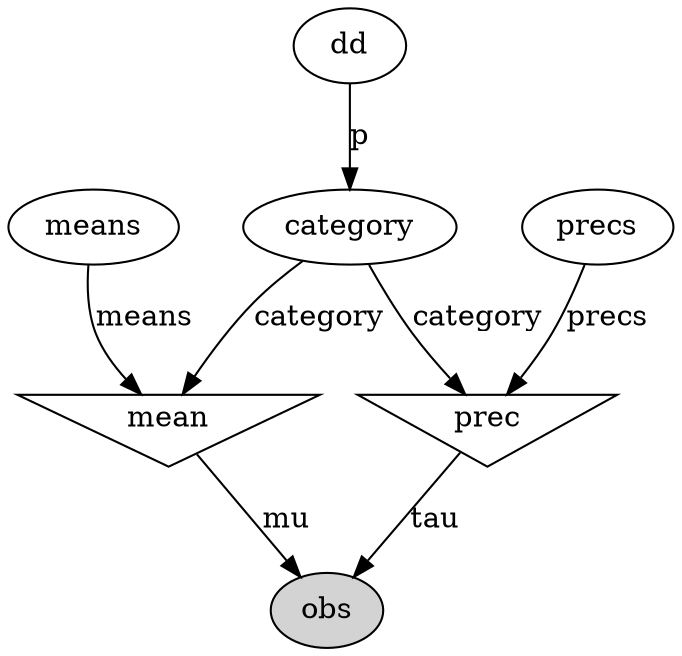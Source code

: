 digraph G {
dd;
precs;
obs [style=filled];
mean [shape=invtriangle];
mean -> obs  [label=mu];
category;
category -> mean  [label=category];
dd -> category  [label=p];
means;
means -> mean  [label=means];
prec [shape=invtriangle];
prec -> obs  [label=tau];
category -> prec  [label=category];
precs -> prec  [label=precs];
}
